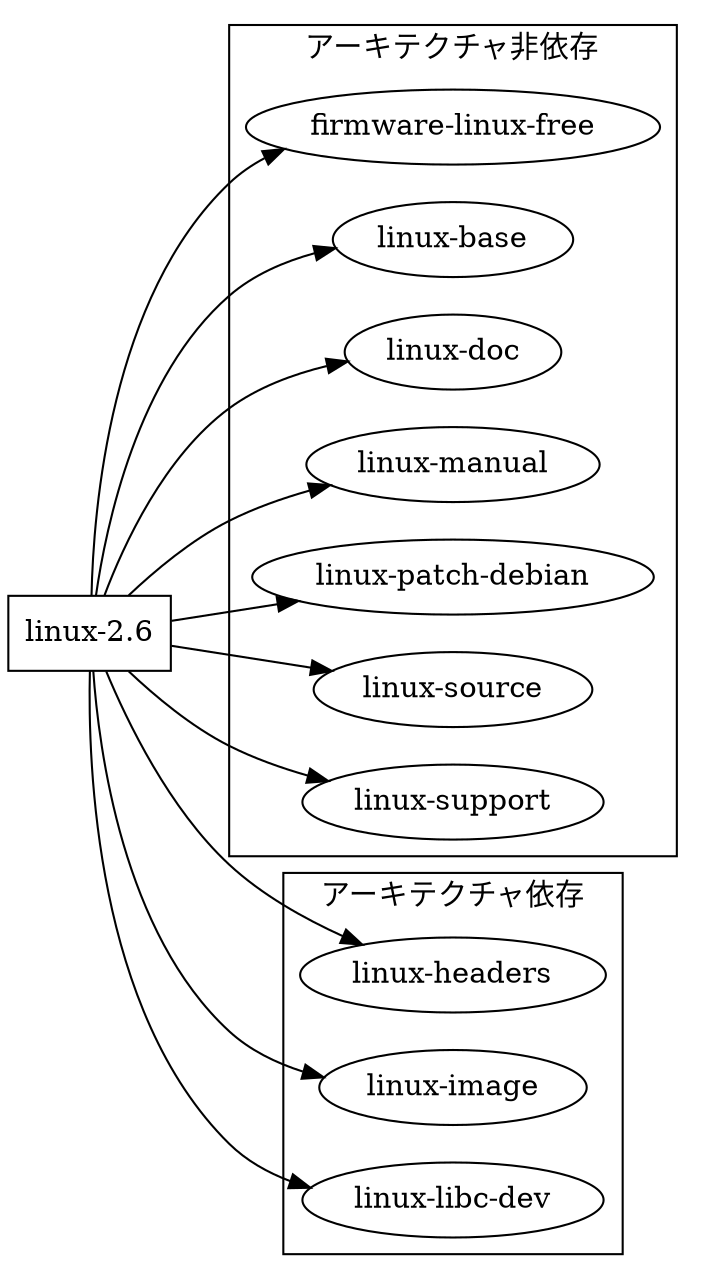 # dot -Tps:cairo < debian-kernel-package.dot > debian-kernel-package.eps
digraph base {
graph [rankdir = LR];

L0 [shape = box, label="linux-2.6"];
L1 [label="firmware-linux-free"];
L2 [label="linux-base"];
L3 [label="linux-doc"];
L4 [label="linux-headers"];
L5 [label="linux-image"];
L6 [label="linux-libc-dev"];
L7 [label="linux-manual"];
L8 [label="linux-patch-debian"];
L9 [label="linux-source"];
L10 [label="linux-support"];

subgraph cluster_deps {
	label ="アーキテクチャ依存";
	L4; L5; L6;
}

L0 -> L1;
L0 -> L2;
L0 -> L3;
L0 -> L4;
L0 -> L5;
L0 -> L6;
L0 -> L7;
L0 -> L8;
L0 -> L9;
L0 -> L10;

subgraph cluster_indeps {
	label ="アーキテクチャ非依存";
	L1; L2; L3; L7; L8; L9; L10; 
}
}
